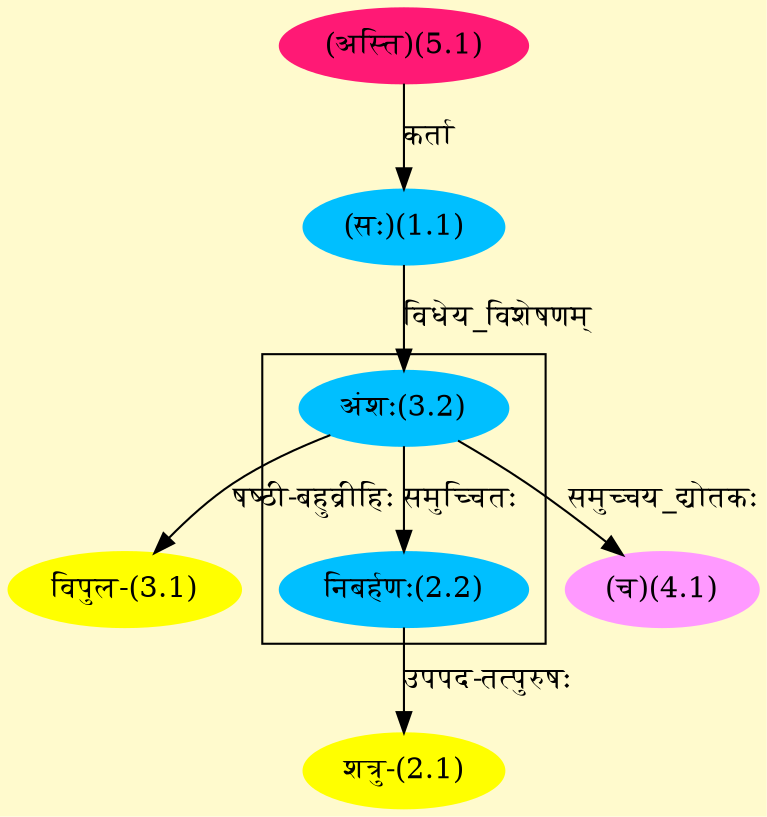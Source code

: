 digraph G{
rankdir=BT;
 compound=true;
 bgcolor="lemonchiffon1";

subgraph cluster_1{
Node2_2 [style=filled, color="#00BFFF" label = "निबर्हणः(2.2)"]
Node3_2 [style=filled, color="#00BFFF" label = "अंशः(3.2)"]

}
Node1_1 [style=filled, color="#00BFFF" label = "(सः)(1.1)"]
Node5_1 [style=filled, color="#FF1975" label = "(अस्ति)(5.1)"]
Node2_1 [style=filled, color="#FFFF00" label = "शत्रु-(2.1)"]
Node2_2 [style=filled, color="#00BFFF" label = "निबर्हणः(2.2)"]
Node3_1 [style=filled, color="#FFFF00" label = "विपुल-(3.1)"]
Node3_2 [style=filled, color="#00BFFF" label = "अंशः(3.2)"]
Node4_1 [style=filled, color="#FF99FF" label = "(च)(4.1)"]
/* Start of Relations section */

Node1_1 -> Node5_1 [  label="कर्ता"  dir="back" ]
Node2_1 -> Node2_2 [  label="उपपद-तत्पुरुषः"  dir="back" ]
Node2_2 -> Node3_2 [  label="समुच्चितः"  dir="back" ]
Node3_1 -> Node3_2 [  label="षष्ठी-बहुव्रीहिः"  dir="back" ]
Node3_2 -> Node1_1 [  label="विधेय_विशेषणम्"  dir="back" ]
Node4_1 -> Node3_2 [  label="समुच्चय_द्योतकः"  dir="back" ]
}
